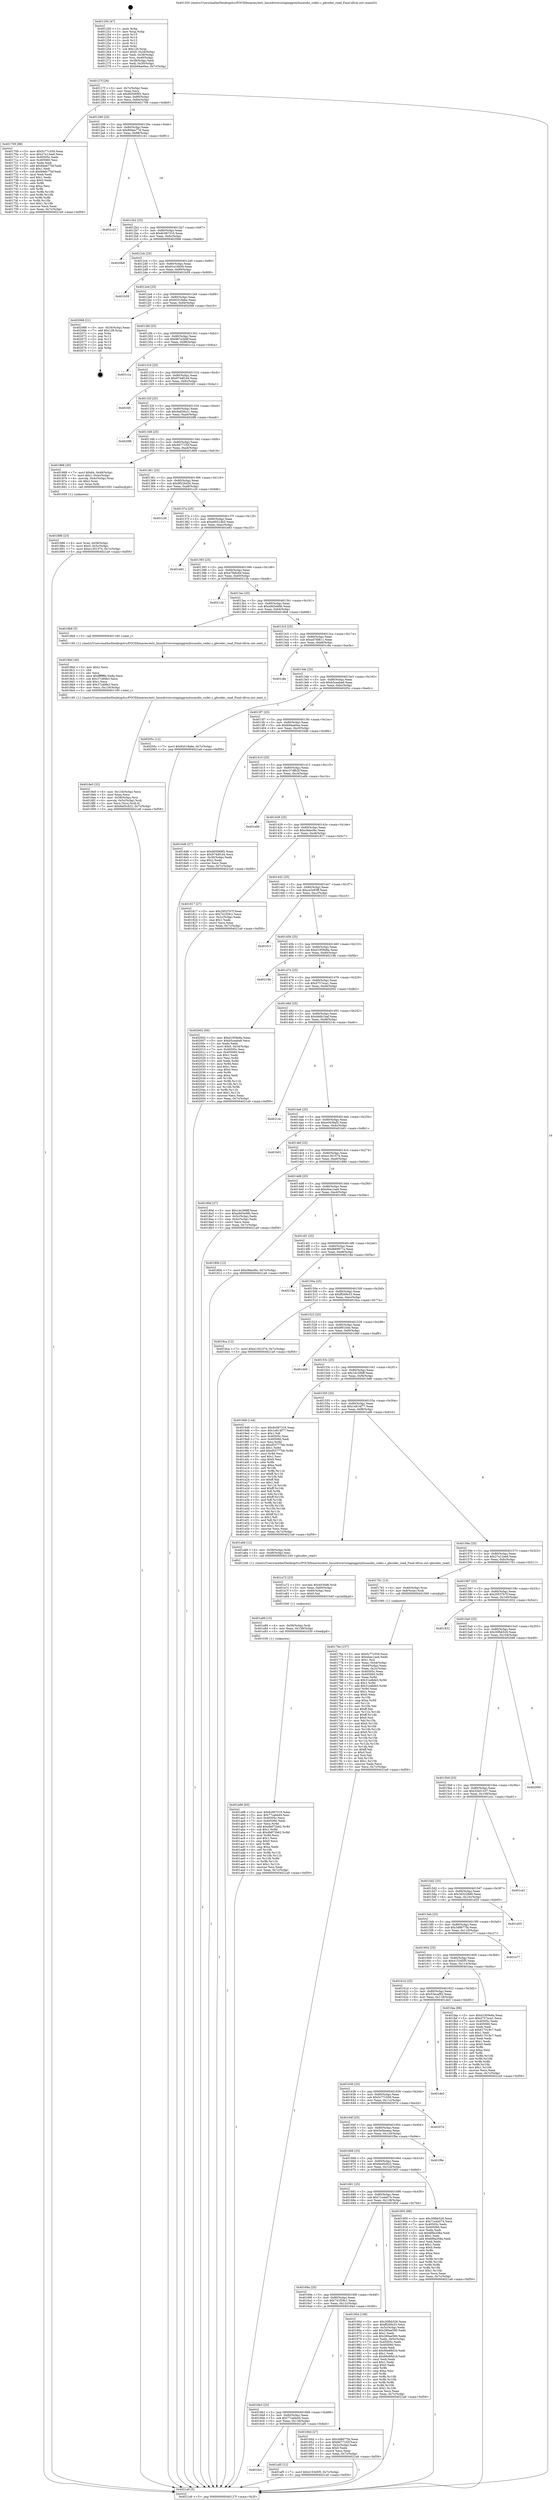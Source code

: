 digraph "0x401250" {
  label = "0x401250 (/mnt/c/Users/mathe/Desktop/tcc/POCII/binaries/extr_linuxdriversstaginggreybusaudio_codec.c_gbcodec_read_Final-ollvm.out::main(0))"
  labelloc = "t"
  node[shape=record]

  Entry [label="",width=0.3,height=0.3,shape=circle,fillcolor=black,style=filled]
  "0x40127f" [label="{
     0x40127f [26]\l
     | [instrs]\l
     &nbsp;&nbsp;0x40127f \<+3\>: mov -0x7c(%rbp),%eax\l
     &nbsp;&nbsp;0x401282 \<+2\>: mov %eax,%ecx\l
     &nbsp;&nbsp;0x401284 \<+6\>: sub $0x805069f2,%ecx\l
     &nbsp;&nbsp;0x40128a \<+3\>: mov %eax,-0x80(%rbp)\l
     &nbsp;&nbsp;0x40128d \<+6\>: mov %ecx,-0x84(%rbp)\l
     &nbsp;&nbsp;0x401293 \<+6\>: je 0000000000401709 \<main+0x4b9\>\l
  }"]
  "0x401709" [label="{
     0x401709 [88]\l
     | [instrs]\l
     &nbsp;&nbsp;0x401709 \<+5\>: mov $0x5c77c559,%eax\l
     &nbsp;&nbsp;0x40170e \<+5\>: mov $0x27e12ee8,%ecx\l
     &nbsp;&nbsp;0x401713 \<+7\>: mov 0x40505c,%edx\l
     &nbsp;&nbsp;0x40171a \<+7\>: mov 0x405060,%esi\l
     &nbsp;&nbsp;0x401721 \<+2\>: mov %edx,%edi\l
     &nbsp;&nbsp;0x401723 \<+6\>: add $0x84eb77bf,%edi\l
     &nbsp;&nbsp;0x401729 \<+3\>: sub $0x1,%edi\l
     &nbsp;&nbsp;0x40172c \<+6\>: sub $0x84eb77bf,%edi\l
     &nbsp;&nbsp;0x401732 \<+3\>: imul %edi,%edx\l
     &nbsp;&nbsp;0x401735 \<+3\>: and $0x1,%edx\l
     &nbsp;&nbsp;0x401738 \<+3\>: cmp $0x0,%edx\l
     &nbsp;&nbsp;0x40173b \<+4\>: sete %r8b\l
     &nbsp;&nbsp;0x40173f \<+3\>: cmp $0xa,%esi\l
     &nbsp;&nbsp;0x401742 \<+4\>: setl %r9b\l
     &nbsp;&nbsp;0x401746 \<+3\>: mov %r8b,%r10b\l
     &nbsp;&nbsp;0x401749 \<+3\>: and %r9b,%r10b\l
     &nbsp;&nbsp;0x40174c \<+3\>: xor %r9b,%r8b\l
     &nbsp;&nbsp;0x40174f \<+3\>: or %r8b,%r10b\l
     &nbsp;&nbsp;0x401752 \<+4\>: test $0x1,%r10b\l
     &nbsp;&nbsp;0x401756 \<+3\>: cmovne %ecx,%eax\l
     &nbsp;&nbsp;0x401759 \<+3\>: mov %eax,-0x7c(%rbp)\l
     &nbsp;&nbsp;0x40175c \<+5\>: jmp 00000000004021a9 \<main+0xf59\>\l
  }"]
  "0x401299" [label="{
     0x401299 [25]\l
     | [instrs]\l
     &nbsp;&nbsp;0x401299 \<+5\>: jmp 000000000040129e \<main+0x4e\>\l
     &nbsp;&nbsp;0x40129e \<+3\>: mov -0x80(%rbp),%eax\l
     &nbsp;&nbsp;0x4012a1 \<+5\>: sub $0x80dee77d,%eax\l
     &nbsp;&nbsp;0x4012a6 \<+6\>: mov %eax,-0x88(%rbp)\l
     &nbsp;&nbsp;0x4012ac \<+6\>: je 0000000000401c41 \<main+0x9f1\>\l
  }"]
  Exit [label="",width=0.3,height=0.3,shape=circle,fillcolor=black,style=filled,peripheries=2]
  "0x401c41" [label="{
     0x401c41\l
  }", style=dashed]
  "0x4012b2" [label="{
     0x4012b2 [25]\l
     | [instrs]\l
     &nbsp;&nbsp;0x4012b2 \<+5\>: jmp 00000000004012b7 \<main+0x67\>\l
     &nbsp;&nbsp;0x4012b7 \<+3\>: mov -0x80(%rbp),%eax\l
     &nbsp;&nbsp;0x4012ba \<+5\>: sub $0x8c087316,%eax\l
     &nbsp;&nbsp;0x4012bf \<+6\>: mov %eax,-0x8c(%rbp)\l
     &nbsp;&nbsp;0x4012c5 \<+6\>: je 00000000004020b8 \<main+0xe68\>\l
  }"]
  "0x4016cc" [label="{
     0x4016cc\l
  }", style=dashed]
  "0x4020b8" [label="{
     0x4020b8\l
  }", style=dashed]
  "0x4012cb" [label="{
     0x4012cb [25]\l
     | [instrs]\l
     &nbsp;&nbsp;0x4012cb \<+5\>: jmp 00000000004012d0 \<main+0x80\>\l
     &nbsp;&nbsp;0x4012d0 \<+3\>: mov -0x80(%rbp),%eax\l
     &nbsp;&nbsp;0x4012d3 \<+5\>: sub $0x91e16b59,%eax\l
     &nbsp;&nbsp;0x4012d8 \<+6\>: mov %eax,-0x90(%rbp)\l
     &nbsp;&nbsp;0x4012de \<+6\>: je 0000000000401b59 \<main+0x909\>\l
  }"]
  "0x401af5" [label="{
     0x401af5 [12]\l
     | [instrs]\l
     &nbsp;&nbsp;0x401af5 \<+7\>: movl $0x4153d5f5,-0x7c(%rbp)\l
     &nbsp;&nbsp;0x401afc \<+5\>: jmp 00000000004021a9 \<main+0xf59\>\l
  }"]
  "0x401b59" [label="{
     0x401b59\l
  }", style=dashed]
  "0x4012e4" [label="{
     0x4012e4 [25]\l
     | [instrs]\l
     &nbsp;&nbsp;0x4012e4 \<+5\>: jmp 00000000004012e9 \<main+0x99\>\l
     &nbsp;&nbsp;0x4012e9 \<+3\>: mov -0x80(%rbp),%eax\l
     &nbsp;&nbsp;0x4012ec \<+5\>: sub $0x92018abe,%eax\l
     &nbsp;&nbsp;0x4012f1 \<+6\>: mov %eax,-0x94(%rbp)\l
     &nbsp;&nbsp;0x4012f7 \<+6\>: je 0000000000402068 \<main+0xe18\>\l
  }"]
  "0x401a98" [label="{
     0x401a98 [93]\l
     | [instrs]\l
     &nbsp;&nbsp;0x401a98 \<+5\>: mov $0x8c087316,%eax\l
     &nbsp;&nbsp;0x401a9d \<+5\>: mov $0x77cabb44,%esi\l
     &nbsp;&nbsp;0x401aa2 \<+7\>: mov 0x40505c,%ecx\l
     &nbsp;&nbsp;0x401aa9 \<+7\>: mov 0x405060,%edx\l
     &nbsp;&nbsp;0x401ab0 \<+3\>: mov %ecx,%r8d\l
     &nbsp;&nbsp;0x401ab3 \<+7\>: add $0xdb872b62,%r8d\l
     &nbsp;&nbsp;0x401aba \<+4\>: sub $0x1,%r8d\l
     &nbsp;&nbsp;0x401abe \<+7\>: sub $0xdb872b62,%r8d\l
     &nbsp;&nbsp;0x401ac5 \<+4\>: imul %r8d,%ecx\l
     &nbsp;&nbsp;0x401ac9 \<+3\>: and $0x1,%ecx\l
     &nbsp;&nbsp;0x401acc \<+3\>: cmp $0x0,%ecx\l
     &nbsp;&nbsp;0x401acf \<+4\>: sete %r9b\l
     &nbsp;&nbsp;0x401ad3 \<+3\>: cmp $0xa,%edx\l
     &nbsp;&nbsp;0x401ad6 \<+4\>: setl %r10b\l
     &nbsp;&nbsp;0x401ada \<+3\>: mov %r9b,%r11b\l
     &nbsp;&nbsp;0x401add \<+3\>: and %r10b,%r11b\l
     &nbsp;&nbsp;0x401ae0 \<+3\>: xor %r10b,%r9b\l
     &nbsp;&nbsp;0x401ae3 \<+3\>: or %r9b,%r11b\l
     &nbsp;&nbsp;0x401ae6 \<+4\>: test $0x1,%r11b\l
     &nbsp;&nbsp;0x401aea \<+3\>: cmovne %esi,%eax\l
     &nbsp;&nbsp;0x401aed \<+3\>: mov %eax,-0x7c(%rbp)\l
     &nbsp;&nbsp;0x401af0 \<+5\>: jmp 00000000004021a9 \<main+0xf59\>\l
  }"]
  "0x402068" [label="{
     0x402068 [21]\l
     | [instrs]\l
     &nbsp;&nbsp;0x402068 \<+3\>: mov -0x34(%rbp),%eax\l
     &nbsp;&nbsp;0x40206b \<+7\>: add $0x128,%rsp\l
     &nbsp;&nbsp;0x402072 \<+1\>: pop %rbx\l
     &nbsp;&nbsp;0x402073 \<+2\>: pop %r12\l
     &nbsp;&nbsp;0x402075 \<+2\>: pop %r13\l
     &nbsp;&nbsp;0x402077 \<+2\>: pop %r14\l
     &nbsp;&nbsp;0x402079 \<+2\>: pop %r15\l
     &nbsp;&nbsp;0x40207b \<+1\>: pop %rbp\l
     &nbsp;&nbsp;0x40207c \<+1\>: ret\l
  }"]
  "0x4012fd" [label="{
     0x4012fd [25]\l
     | [instrs]\l
     &nbsp;&nbsp;0x4012fd \<+5\>: jmp 0000000000401302 \<main+0xb2\>\l
     &nbsp;&nbsp;0x401302 \<+3\>: mov -0x80(%rbp),%eax\l
     &nbsp;&nbsp;0x401305 \<+5\>: sub $0x967e2b9f,%eax\l
     &nbsp;&nbsp;0x40130a \<+6\>: mov %eax,-0x98(%rbp)\l
     &nbsp;&nbsp;0x401310 \<+6\>: je 0000000000401c1a \<main+0x9ca\>\l
  }"]
  "0x401a89" [label="{
     0x401a89 [15]\l
     | [instrs]\l
     &nbsp;&nbsp;0x401a89 \<+4\>: mov -0x58(%rbp),%rdi\l
     &nbsp;&nbsp;0x401a8d \<+6\>: mov %eax,-0x138(%rbp)\l
     &nbsp;&nbsp;0x401a93 \<+5\>: call 0000000000401030 \<free@plt\>\l
     | [calls]\l
     &nbsp;&nbsp;0x401030 \{1\} (unknown)\l
  }"]
  "0x401c1a" [label="{
     0x401c1a\l
  }", style=dashed]
  "0x401316" [label="{
     0x401316 [25]\l
     | [instrs]\l
     &nbsp;&nbsp;0x401316 \<+5\>: jmp 000000000040131b \<main+0xcb\>\l
     &nbsp;&nbsp;0x40131b \<+3\>: mov -0x80(%rbp),%eax\l
     &nbsp;&nbsp;0x40131e \<+5\>: sub $0x974df1d4,%eax\l
     &nbsp;&nbsp;0x401323 \<+6\>: mov %eax,-0x9c(%rbp)\l
     &nbsp;&nbsp;0x401329 \<+6\>: je 00000000004016f1 \<main+0x4a1\>\l
  }"]
  "0x401a72" [label="{
     0x401a72 [23]\l
     | [instrs]\l
     &nbsp;&nbsp;0x401a72 \<+10\>: movabs $0x4030d6,%rdi\l
     &nbsp;&nbsp;0x401a7c \<+3\>: mov %eax,-0x60(%rbp)\l
     &nbsp;&nbsp;0x401a7f \<+3\>: mov -0x60(%rbp),%esi\l
     &nbsp;&nbsp;0x401a82 \<+2\>: mov $0x0,%al\l
     &nbsp;&nbsp;0x401a84 \<+5\>: call 0000000000401040 \<printf@plt\>\l
     | [calls]\l
     &nbsp;&nbsp;0x401040 \{1\} (unknown)\l
  }"]
  "0x4016f1" [label="{
     0x4016f1\l
  }", style=dashed]
  "0x40132f" [label="{
     0x40132f [25]\l
     | [instrs]\l
     &nbsp;&nbsp;0x40132f \<+5\>: jmp 0000000000401334 \<main+0xe4\>\l
     &nbsp;&nbsp;0x401334 \<+3\>: mov -0x80(%rbp),%eax\l
     &nbsp;&nbsp;0x401337 \<+5\>: sub $0x9ad36cc1,%eax\l
     &nbsp;&nbsp;0x40133c \<+6\>: mov %eax,-0xa0(%rbp)\l
     &nbsp;&nbsp;0x401342 \<+6\>: je 00000000004020f6 \<main+0xea6\>\l
  }"]
  "0x4018e5" [label="{
     0x4018e5 [32]\l
     | [instrs]\l
     &nbsp;&nbsp;0x4018e5 \<+6\>: mov -0x134(%rbp),%ecx\l
     &nbsp;&nbsp;0x4018eb \<+3\>: imul %eax,%ecx\l
     &nbsp;&nbsp;0x4018ee \<+4\>: mov -0x58(%rbp),%rsi\l
     &nbsp;&nbsp;0x4018f2 \<+4\>: movslq -0x5c(%rbp),%rdi\l
     &nbsp;&nbsp;0x4018f6 \<+3\>: mov %ecx,(%rsi,%rdi,4)\l
     &nbsp;&nbsp;0x4018f9 \<+7\>: movl $0x6ed5c822,-0x7c(%rbp)\l
     &nbsp;&nbsp;0x401900 \<+5\>: jmp 00000000004021a9 \<main+0xf59\>\l
  }"]
  "0x4020f6" [label="{
     0x4020f6\l
  }", style=dashed]
  "0x401348" [label="{
     0x401348 [25]\l
     | [instrs]\l
     &nbsp;&nbsp;0x401348 \<+5\>: jmp 000000000040134d \<main+0xfd\>\l
     &nbsp;&nbsp;0x40134d \<+3\>: mov -0x80(%rbp),%eax\l
     &nbsp;&nbsp;0x401350 \<+5\>: sub $0x9d771f2f,%eax\l
     &nbsp;&nbsp;0x401355 \<+6\>: mov %eax,-0xa4(%rbp)\l
     &nbsp;&nbsp;0x40135b \<+6\>: je 0000000000401868 \<main+0x618\>\l
  }"]
  "0x4018bd" [label="{
     0x4018bd [40]\l
     | [instrs]\l
     &nbsp;&nbsp;0x4018bd \<+5\>: mov $0x2,%ecx\l
     &nbsp;&nbsp;0x4018c2 \<+1\>: cltd\l
     &nbsp;&nbsp;0x4018c3 \<+2\>: idiv %ecx\l
     &nbsp;&nbsp;0x4018c5 \<+6\>: imul $0xfffffffe,%edx,%ecx\l
     &nbsp;&nbsp;0x4018cb \<+6\>: sub $0x37cd0fe3,%ecx\l
     &nbsp;&nbsp;0x4018d1 \<+3\>: add $0x1,%ecx\l
     &nbsp;&nbsp;0x4018d4 \<+6\>: add $0x37cd0fe3,%ecx\l
     &nbsp;&nbsp;0x4018da \<+6\>: mov %ecx,-0x134(%rbp)\l
     &nbsp;&nbsp;0x4018e0 \<+5\>: call 0000000000401160 \<next_i\>\l
     | [calls]\l
     &nbsp;&nbsp;0x401160 \{1\} (/mnt/c/Users/mathe/Desktop/tcc/POCII/binaries/extr_linuxdriversstaginggreybusaudio_codec.c_gbcodec_read_Final-ollvm.out::next_i)\l
  }"]
  "0x401868" [label="{
     0x401868 [30]\l
     | [instrs]\l
     &nbsp;&nbsp;0x401868 \<+7\>: movl $0x64,-0x48(%rbp)\l
     &nbsp;&nbsp;0x40186f \<+7\>: movl $0x1,-0x4c(%rbp)\l
     &nbsp;&nbsp;0x401876 \<+4\>: movslq -0x4c(%rbp),%rax\l
     &nbsp;&nbsp;0x40187a \<+4\>: shl $0x2,%rax\l
     &nbsp;&nbsp;0x40187e \<+3\>: mov %rax,%rdi\l
     &nbsp;&nbsp;0x401881 \<+5\>: call 0000000000401050 \<malloc@plt\>\l
     | [calls]\l
     &nbsp;&nbsp;0x401050 \{1\} (unknown)\l
  }"]
  "0x401361" [label="{
     0x401361 [25]\l
     | [instrs]\l
     &nbsp;&nbsp;0x401361 \<+5\>: jmp 0000000000401366 \<main+0x116\>\l
     &nbsp;&nbsp;0x401366 \<+3\>: mov -0x80(%rbp),%eax\l
     &nbsp;&nbsp;0x401369 \<+5\>: sub $0x9f226d26,%eax\l
     &nbsp;&nbsp;0x40136e \<+6\>: mov %eax,-0xa8(%rbp)\l
     &nbsp;&nbsp;0x401374 \<+6\>: je 0000000000401c26 \<main+0x9d6\>\l
  }"]
  "0x401886" [label="{
     0x401886 [23]\l
     | [instrs]\l
     &nbsp;&nbsp;0x401886 \<+4\>: mov %rax,-0x58(%rbp)\l
     &nbsp;&nbsp;0x40188a \<+7\>: movl $0x0,-0x5c(%rbp)\l
     &nbsp;&nbsp;0x401891 \<+7\>: movl $0xe1301574,-0x7c(%rbp)\l
     &nbsp;&nbsp;0x401898 \<+5\>: jmp 00000000004021a9 \<main+0xf59\>\l
  }"]
  "0x401c26" [label="{
     0x401c26\l
  }", style=dashed]
  "0x40137a" [label="{
     0x40137a [25]\l
     | [instrs]\l
     &nbsp;&nbsp;0x40137a \<+5\>: jmp 000000000040137f \<main+0x12f\>\l
     &nbsp;&nbsp;0x40137f \<+3\>: mov -0x80(%rbp),%eax\l
     &nbsp;&nbsp;0x401382 \<+5\>: sub $0xa00514b5,%eax\l
     &nbsp;&nbsp;0x401387 \<+6\>: mov %eax,-0xac(%rbp)\l
     &nbsp;&nbsp;0x40138d \<+6\>: je 0000000000401e83 \<main+0xc33\>\l
  }"]
  "0x4016b3" [label="{
     0x4016b3 [25]\l
     | [instrs]\l
     &nbsp;&nbsp;0x4016b3 \<+5\>: jmp 00000000004016b8 \<main+0x468\>\l
     &nbsp;&nbsp;0x4016b8 \<+3\>: mov -0x80(%rbp),%eax\l
     &nbsp;&nbsp;0x4016bb \<+5\>: sub $0x77cabb44,%eax\l
     &nbsp;&nbsp;0x4016c0 \<+6\>: mov %eax,-0x130(%rbp)\l
     &nbsp;&nbsp;0x4016c6 \<+6\>: je 0000000000401af5 \<main+0x8a5\>\l
  }"]
  "0x401e83" [label="{
     0x401e83\l
  }", style=dashed]
  "0x401393" [label="{
     0x401393 [25]\l
     | [instrs]\l
     &nbsp;&nbsp;0x401393 \<+5\>: jmp 0000000000401398 \<main+0x148\>\l
     &nbsp;&nbsp;0x401398 \<+3\>: mov -0x80(%rbp),%eax\l
     &nbsp;&nbsp;0x40139b \<+5\>: sub $0xa7fa9c6d,%eax\l
     &nbsp;&nbsp;0x4013a0 \<+6\>: mov %eax,-0xb0(%rbp)\l
     &nbsp;&nbsp;0x4013a6 \<+6\>: je 000000000040212b \<main+0xedb\>\l
  }"]
  "0x40184d" [label="{
     0x40184d [27]\l
     | [instrs]\l
     &nbsp;&nbsp;0x40184d \<+5\>: mov $0x3d8677fa,%eax\l
     &nbsp;&nbsp;0x401852 \<+5\>: mov $0x9d771f2f,%ecx\l
     &nbsp;&nbsp;0x401857 \<+3\>: mov -0x2c(%rbp),%edx\l
     &nbsp;&nbsp;0x40185a \<+3\>: cmp $0x0,%edx\l
     &nbsp;&nbsp;0x40185d \<+3\>: cmove %ecx,%eax\l
     &nbsp;&nbsp;0x401860 \<+3\>: mov %eax,-0x7c(%rbp)\l
     &nbsp;&nbsp;0x401863 \<+5\>: jmp 00000000004021a9 \<main+0xf59\>\l
  }"]
  "0x40212b" [label="{
     0x40212b\l
  }", style=dashed]
  "0x4013ac" [label="{
     0x4013ac [25]\l
     | [instrs]\l
     &nbsp;&nbsp;0x4013ac \<+5\>: jmp 00000000004013b1 \<main+0x161\>\l
     &nbsp;&nbsp;0x4013b1 \<+3\>: mov -0x80(%rbp),%eax\l
     &nbsp;&nbsp;0x4013b4 \<+5\>: sub $0xa9d3e49b,%eax\l
     &nbsp;&nbsp;0x4013b9 \<+6\>: mov %eax,-0xb4(%rbp)\l
     &nbsp;&nbsp;0x4013bf \<+6\>: je 00000000004018b8 \<main+0x668\>\l
  }"]
  "0x40169a" [label="{
     0x40169a [25]\l
     | [instrs]\l
     &nbsp;&nbsp;0x40169a \<+5\>: jmp 000000000040169f \<main+0x44f\>\l
     &nbsp;&nbsp;0x40169f \<+3\>: mov -0x80(%rbp),%eax\l
     &nbsp;&nbsp;0x4016a2 \<+5\>: sub $0x741f29c1,%eax\l
     &nbsp;&nbsp;0x4016a7 \<+6\>: mov %eax,-0x12c(%rbp)\l
     &nbsp;&nbsp;0x4016ad \<+6\>: je 000000000040184d \<main+0x5fd\>\l
  }"]
  "0x4018b8" [label="{
     0x4018b8 [5]\l
     | [instrs]\l
     &nbsp;&nbsp;0x4018b8 \<+5\>: call 0000000000401160 \<next_i\>\l
     | [calls]\l
     &nbsp;&nbsp;0x401160 \{1\} (/mnt/c/Users/mathe/Desktop/tcc/POCII/binaries/extr_linuxdriversstaginggreybusaudio_codec.c_gbcodec_read_Final-ollvm.out::next_i)\l
  }"]
  "0x4013c5" [label="{
     0x4013c5 [25]\l
     | [instrs]\l
     &nbsp;&nbsp;0x4013c5 \<+5\>: jmp 00000000004013ca \<main+0x17a\>\l
     &nbsp;&nbsp;0x4013ca \<+3\>: mov -0x80(%rbp),%eax\l
     &nbsp;&nbsp;0x4013cd \<+5\>: sub $0xad7fd611,%eax\l
     &nbsp;&nbsp;0x4013d2 \<+6\>: mov %eax,-0xb8(%rbp)\l
     &nbsp;&nbsp;0x4013d8 \<+6\>: je 0000000000401c8e \<main+0xa3e\>\l
  }"]
  "0x40195d" [label="{
     0x40195d [109]\l
     | [instrs]\l
     &nbsp;&nbsp;0x40195d \<+5\>: mov $0x30fbb526,%eax\l
     &nbsp;&nbsp;0x401962 \<+5\>: mov $0xff269e33,%ecx\l
     &nbsp;&nbsp;0x401967 \<+3\>: mov -0x5c(%rbp),%edx\l
     &nbsp;&nbsp;0x40196a \<+6\>: add $0x280ae590,%edx\l
     &nbsp;&nbsp;0x401970 \<+3\>: add $0x1,%edx\l
     &nbsp;&nbsp;0x401973 \<+6\>: sub $0x280ae590,%edx\l
     &nbsp;&nbsp;0x401979 \<+3\>: mov %edx,-0x5c(%rbp)\l
     &nbsp;&nbsp;0x40197c \<+7\>: mov 0x40505c,%edx\l
     &nbsp;&nbsp;0x401983 \<+7\>: mov 0x405060,%esi\l
     &nbsp;&nbsp;0x40198a \<+2\>: mov %edx,%edi\l
     &nbsp;&nbsp;0x40198c \<+6\>: add $0x66e89d1b,%edi\l
     &nbsp;&nbsp;0x401992 \<+3\>: sub $0x1,%edi\l
     &nbsp;&nbsp;0x401995 \<+6\>: sub $0x66e89d1b,%edi\l
     &nbsp;&nbsp;0x40199b \<+3\>: imul %edi,%edx\l
     &nbsp;&nbsp;0x40199e \<+3\>: and $0x1,%edx\l
     &nbsp;&nbsp;0x4019a1 \<+3\>: cmp $0x0,%edx\l
     &nbsp;&nbsp;0x4019a4 \<+4\>: sete %r8b\l
     &nbsp;&nbsp;0x4019a8 \<+3\>: cmp $0xa,%esi\l
     &nbsp;&nbsp;0x4019ab \<+4\>: setl %r9b\l
     &nbsp;&nbsp;0x4019af \<+3\>: mov %r8b,%r10b\l
     &nbsp;&nbsp;0x4019b2 \<+3\>: and %r9b,%r10b\l
     &nbsp;&nbsp;0x4019b5 \<+3\>: xor %r9b,%r8b\l
     &nbsp;&nbsp;0x4019b8 \<+3\>: or %r8b,%r10b\l
     &nbsp;&nbsp;0x4019bb \<+4\>: test $0x1,%r10b\l
     &nbsp;&nbsp;0x4019bf \<+3\>: cmovne %ecx,%eax\l
     &nbsp;&nbsp;0x4019c2 \<+3\>: mov %eax,-0x7c(%rbp)\l
     &nbsp;&nbsp;0x4019c5 \<+5\>: jmp 00000000004021a9 \<main+0xf59\>\l
  }"]
  "0x401c8e" [label="{
     0x401c8e\l
  }", style=dashed]
  "0x4013de" [label="{
     0x4013de [25]\l
     | [instrs]\l
     &nbsp;&nbsp;0x4013de \<+5\>: jmp 00000000004013e3 \<main+0x193\>\l
     &nbsp;&nbsp;0x4013e3 \<+3\>: mov -0x80(%rbp),%eax\l
     &nbsp;&nbsp;0x4013e6 \<+5\>: sub $0xb5ceaba8,%eax\l
     &nbsp;&nbsp;0x4013eb \<+6\>: mov %eax,-0xbc(%rbp)\l
     &nbsp;&nbsp;0x4013f1 \<+6\>: je 000000000040205c \<main+0xe0c\>\l
  }"]
  "0x401681" [label="{
     0x401681 [25]\l
     | [instrs]\l
     &nbsp;&nbsp;0x401681 \<+5\>: jmp 0000000000401686 \<main+0x436\>\l
     &nbsp;&nbsp;0x401686 \<+3\>: mov -0x80(%rbp),%eax\l
     &nbsp;&nbsp;0x401689 \<+5\>: sub $0x71e4a074,%eax\l
     &nbsp;&nbsp;0x40168e \<+6\>: mov %eax,-0x128(%rbp)\l
     &nbsp;&nbsp;0x401694 \<+6\>: je 000000000040195d \<main+0x70d\>\l
  }"]
  "0x40205c" [label="{
     0x40205c [12]\l
     | [instrs]\l
     &nbsp;&nbsp;0x40205c \<+7\>: movl $0x92018abe,-0x7c(%rbp)\l
     &nbsp;&nbsp;0x402063 \<+5\>: jmp 00000000004021a9 \<main+0xf59\>\l
  }"]
  "0x4013f7" [label="{
     0x4013f7 [25]\l
     | [instrs]\l
     &nbsp;&nbsp;0x4013f7 \<+5\>: jmp 00000000004013fc \<main+0x1ac\>\l
     &nbsp;&nbsp;0x4013fc \<+3\>: mov -0x80(%rbp),%eax\l
     &nbsp;&nbsp;0x4013ff \<+5\>: sub $0xb94ae0ea,%eax\l
     &nbsp;&nbsp;0x401404 \<+6\>: mov %eax,-0xc0(%rbp)\l
     &nbsp;&nbsp;0x40140a \<+6\>: je 00000000004016d6 \<main+0x486\>\l
  }"]
  "0x401905" [label="{
     0x401905 [88]\l
     | [instrs]\l
     &nbsp;&nbsp;0x401905 \<+5\>: mov $0x30fbb526,%eax\l
     &nbsp;&nbsp;0x40190a \<+5\>: mov $0x71e4a074,%ecx\l
     &nbsp;&nbsp;0x40190f \<+7\>: mov 0x40505c,%edx\l
     &nbsp;&nbsp;0x401916 \<+7\>: mov 0x405060,%esi\l
     &nbsp;&nbsp;0x40191d \<+2\>: mov %edx,%edi\l
     &nbsp;&nbsp;0x40191f \<+6\>: sub $0x6f9a208a,%edi\l
     &nbsp;&nbsp;0x401925 \<+3\>: sub $0x1,%edi\l
     &nbsp;&nbsp;0x401928 \<+6\>: add $0x6f9a208a,%edi\l
     &nbsp;&nbsp;0x40192e \<+3\>: imul %edi,%edx\l
     &nbsp;&nbsp;0x401931 \<+3\>: and $0x1,%edx\l
     &nbsp;&nbsp;0x401934 \<+3\>: cmp $0x0,%edx\l
     &nbsp;&nbsp;0x401937 \<+4\>: sete %r8b\l
     &nbsp;&nbsp;0x40193b \<+3\>: cmp $0xa,%esi\l
     &nbsp;&nbsp;0x40193e \<+4\>: setl %r9b\l
     &nbsp;&nbsp;0x401942 \<+3\>: mov %r8b,%r10b\l
     &nbsp;&nbsp;0x401945 \<+3\>: and %r9b,%r10b\l
     &nbsp;&nbsp;0x401948 \<+3\>: xor %r9b,%r8b\l
     &nbsp;&nbsp;0x40194b \<+3\>: or %r8b,%r10b\l
     &nbsp;&nbsp;0x40194e \<+4\>: test $0x1,%r10b\l
     &nbsp;&nbsp;0x401952 \<+3\>: cmovne %ecx,%eax\l
     &nbsp;&nbsp;0x401955 \<+3\>: mov %eax,-0x7c(%rbp)\l
     &nbsp;&nbsp;0x401958 \<+5\>: jmp 00000000004021a9 \<main+0xf59\>\l
  }"]
  "0x4016d6" [label="{
     0x4016d6 [27]\l
     | [instrs]\l
     &nbsp;&nbsp;0x4016d6 \<+5\>: mov $0x805069f2,%eax\l
     &nbsp;&nbsp;0x4016db \<+5\>: mov $0x974df1d4,%ecx\l
     &nbsp;&nbsp;0x4016e0 \<+3\>: mov -0x30(%rbp),%edx\l
     &nbsp;&nbsp;0x4016e3 \<+3\>: cmp $0x2,%edx\l
     &nbsp;&nbsp;0x4016e6 \<+3\>: cmovne %ecx,%eax\l
     &nbsp;&nbsp;0x4016e9 \<+3\>: mov %eax,-0x7c(%rbp)\l
     &nbsp;&nbsp;0x4016ec \<+5\>: jmp 00000000004021a9 \<main+0xf59\>\l
  }"]
  "0x401410" [label="{
     0x401410 [25]\l
     | [instrs]\l
     &nbsp;&nbsp;0x401410 \<+5\>: jmp 0000000000401415 \<main+0x1c5\>\l
     &nbsp;&nbsp;0x401415 \<+3\>: mov -0x80(%rbp),%eax\l
     &nbsp;&nbsp;0x401418 \<+5\>: sub $0xc37dfb2f,%eax\l
     &nbsp;&nbsp;0x40141d \<+6\>: mov %eax,-0xc4(%rbp)\l
     &nbsp;&nbsp;0x401423 \<+6\>: je 0000000000401e6b \<main+0xc1b\>\l
  }"]
  "0x4021a9" [label="{
     0x4021a9 [5]\l
     | [instrs]\l
     &nbsp;&nbsp;0x4021a9 \<+5\>: jmp 000000000040127f \<main+0x2f\>\l
  }"]
  "0x401250" [label="{
     0x401250 [47]\l
     | [instrs]\l
     &nbsp;&nbsp;0x401250 \<+1\>: push %rbp\l
     &nbsp;&nbsp;0x401251 \<+3\>: mov %rsp,%rbp\l
     &nbsp;&nbsp;0x401254 \<+2\>: push %r15\l
     &nbsp;&nbsp;0x401256 \<+2\>: push %r14\l
     &nbsp;&nbsp;0x401258 \<+2\>: push %r13\l
     &nbsp;&nbsp;0x40125a \<+2\>: push %r12\l
     &nbsp;&nbsp;0x40125c \<+1\>: push %rbx\l
     &nbsp;&nbsp;0x40125d \<+7\>: sub $0x128,%rsp\l
     &nbsp;&nbsp;0x401264 \<+7\>: movl $0x0,-0x34(%rbp)\l
     &nbsp;&nbsp;0x40126b \<+3\>: mov %edi,-0x38(%rbp)\l
     &nbsp;&nbsp;0x40126e \<+4\>: mov %rsi,-0x40(%rbp)\l
     &nbsp;&nbsp;0x401272 \<+3\>: mov -0x38(%rbp),%edi\l
     &nbsp;&nbsp;0x401275 \<+3\>: mov %edi,-0x30(%rbp)\l
     &nbsp;&nbsp;0x401278 \<+7\>: movl $0xb94ae0ea,-0x7c(%rbp)\l
  }"]
  "0x401668" [label="{
     0x401668 [25]\l
     | [instrs]\l
     &nbsp;&nbsp;0x401668 \<+5\>: jmp 000000000040166d \<main+0x41d\>\l
     &nbsp;&nbsp;0x40166d \<+3\>: mov -0x80(%rbp),%eax\l
     &nbsp;&nbsp;0x401670 \<+5\>: sub $0x6ed5c822,%eax\l
     &nbsp;&nbsp;0x401675 \<+6\>: mov %eax,-0x124(%rbp)\l
     &nbsp;&nbsp;0x40167b \<+6\>: je 0000000000401905 \<main+0x6b5\>\l
  }"]
  "0x401e6b" [label="{
     0x401e6b\l
  }", style=dashed]
  "0x401429" [label="{
     0x401429 [25]\l
     | [instrs]\l
     &nbsp;&nbsp;0x401429 \<+5\>: jmp 000000000040142e \<main+0x1de\>\l
     &nbsp;&nbsp;0x40142e \<+3\>: mov -0x80(%rbp),%eax\l
     &nbsp;&nbsp;0x401431 \<+5\>: sub $0xc9decf4c,%eax\l
     &nbsp;&nbsp;0x401436 \<+6\>: mov %eax,-0xc8(%rbp)\l
     &nbsp;&nbsp;0x40143c \<+6\>: je 0000000000401817 \<main+0x5c7\>\l
  }"]
  "0x401f9e" [label="{
     0x401f9e\l
  }", style=dashed]
  "0x401817" [label="{
     0x401817 [27]\l
     | [instrs]\l
     &nbsp;&nbsp;0x401817 \<+5\>: mov $0x29537b7f,%eax\l
     &nbsp;&nbsp;0x40181c \<+5\>: mov $0x741f29c1,%ecx\l
     &nbsp;&nbsp;0x401821 \<+3\>: mov -0x2c(%rbp),%edx\l
     &nbsp;&nbsp;0x401824 \<+3\>: cmp $0x1,%edx\l
     &nbsp;&nbsp;0x401827 \<+3\>: cmovl %ecx,%eax\l
     &nbsp;&nbsp;0x40182a \<+3\>: mov %eax,-0x7c(%rbp)\l
     &nbsp;&nbsp;0x40182d \<+5\>: jmp 00000000004021a9 \<main+0xf59\>\l
  }"]
  "0x401442" [label="{
     0x401442 [25]\l
     | [instrs]\l
     &nbsp;&nbsp;0x401442 \<+5\>: jmp 0000000000401447 \<main+0x1f7\>\l
     &nbsp;&nbsp;0x401447 \<+3\>: mov -0x80(%rbp),%eax\l
     &nbsp;&nbsp;0x40144a \<+5\>: sub $0xce2e93ff,%eax\l
     &nbsp;&nbsp;0x40144f \<+6\>: mov %eax,-0xcc(%rbp)\l
     &nbsp;&nbsp;0x401455 \<+6\>: je 0000000000401f13 \<main+0xcc3\>\l
  }"]
  "0x40164f" [label="{
     0x40164f [25]\l
     | [instrs]\l
     &nbsp;&nbsp;0x40164f \<+5\>: jmp 0000000000401654 \<main+0x404\>\l
     &nbsp;&nbsp;0x401654 \<+3\>: mov -0x80(%rbp),%eax\l
     &nbsp;&nbsp;0x401657 \<+5\>: sub $0x5e5beeea,%eax\l
     &nbsp;&nbsp;0x40165c \<+6\>: mov %eax,-0x120(%rbp)\l
     &nbsp;&nbsp;0x401662 \<+6\>: je 0000000000401f9e \<main+0xd4e\>\l
  }"]
  "0x401f13" [label="{
     0x401f13\l
  }", style=dashed]
  "0x40145b" [label="{
     0x40145b [25]\l
     | [instrs]\l
     &nbsp;&nbsp;0x40145b \<+5\>: jmp 0000000000401460 \<main+0x210\>\l
     &nbsp;&nbsp;0x401460 \<+3\>: mov -0x80(%rbp),%eax\l
     &nbsp;&nbsp;0x401463 \<+5\>: sub $0xd1959e8a,%eax\l
     &nbsp;&nbsp;0x401468 \<+6\>: mov %eax,-0xd0(%rbp)\l
     &nbsp;&nbsp;0x40146e \<+6\>: je 000000000040219b \<main+0xf4b\>\l
  }"]
  "0x40207d" [label="{
     0x40207d\l
  }", style=dashed]
  "0x40219b" [label="{
     0x40219b\l
  }", style=dashed]
  "0x401474" [label="{
     0x401474 [25]\l
     | [instrs]\l
     &nbsp;&nbsp;0x401474 \<+5\>: jmp 0000000000401479 \<main+0x229\>\l
     &nbsp;&nbsp;0x401479 \<+3\>: mov -0x80(%rbp),%eax\l
     &nbsp;&nbsp;0x40147c \<+5\>: sub $0xd757eca1,%eax\l
     &nbsp;&nbsp;0x401481 \<+6\>: mov %eax,-0xd4(%rbp)\l
     &nbsp;&nbsp;0x401487 \<+6\>: je 0000000000402002 \<main+0xdb2\>\l
  }"]
  "0x401636" [label="{
     0x401636 [25]\l
     | [instrs]\l
     &nbsp;&nbsp;0x401636 \<+5\>: jmp 000000000040163b \<main+0x3eb\>\l
     &nbsp;&nbsp;0x40163b \<+3\>: mov -0x80(%rbp),%eax\l
     &nbsp;&nbsp;0x40163e \<+5\>: sub $0x5c77c559,%eax\l
     &nbsp;&nbsp;0x401643 \<+6\>: mov %eax,-0x11c(%rbp)\l
     &nbsp;&nbsp;0x401649 \<+6\>: je 000000000040207d \<main+0xe2d\>\l
  }"]
  "0x402002" [label="{
     0x402002 [90]\l
     | [instrs]\l
     &nbsp;&nbsp;0x402002 \<+5\>: mov $0xd1959e8a,%eax\l
     &nbsp;&nbsp;0x402007 \<+5\>: mov $0xb5ceaba8,%ecx\l
     &nbsp;&nbsp;0x40200c \<+2\>: xor %edx,%edx\l
     &nbsp;&nbsp;0x40200e \<+7\>: movl $0x0,-0x34(%rbp)\l
     &nbsp;&nbsp;0x402015 \<+7\>: mov 0x40505c,%esi\l
     &nbsp;&nbsp;0x40201c \<+7\>: mov 0x405060,%edi\l
     &nbsp;&nbsp;0x402023 \<+3\>: sub $0x1,%edx\l
     &nbsp;&nbsp;0x402026 \<+3\>: mov %esi,%r8d\l
     &nbsp;&nbsp;0x402029 \<+3\>: add %edx,%r8d\l
     &nbsp;&nbsp;0x40202c \<+4\>: imul %r8d,%esi\l
     &nbsp;&nbsp;0x402030 \<+3\>: and $0x1,%esi\l
     &nbsp;&nbsp;0x402033 \<+3\>: cmp $0x0,%esi\l
     &nbsp;&nbsp;0x402036 \<+4\>: sete %r9b\l
     &nbsp;&nbsp;0x40203a \<+3\>: cmp $0xa,%edi\l
     &nbsp;&nbsp;0x40203d \<+4\>: setl %r10b\l
     &nbsp;&nbsp;0x402041 \<+3\>: mov %r9b,%r11b\l
     &nbsp;&nbsp;0x402044 \<+3\>: and %r10b,%r11b\l
     &nbsp;&nbsp;0x402047 \<+3\>: xor %r10b,%r9b\l
     &nbsp;&nbsp;0x40204a \<+3\>: or %r9b,%r11b\l
     &nbsp;&nbsp;0x40204d \<+4\>: test $0x1,%r11b\l
     &nbsp;&nbsp;0x402051 \<+3\>: cmovne %ecx,%eax\l
     &nbsp;&nbsp;0x402054 \<+3\>: mov %eax,-0x7c(%rbp)\l
     &nbsp;&nbsp;0x402057 \<+5\>: jmp 00000000004021a9 \<main+0xf59\>\l
  }"]
  "0x40148d" [label="{
     0x40148d [25]\l
     | [instrs]\l
     &nbsp;&nbsp;0x40148d \<+5\>: jmp 0000000000401492 \<main+0x242\>\l
     &nbsp;&nbsp;0x401492 \<+3\>: mov -0x80(%rbp),%eax\l
     &nbsp;&nbsp;0x401495 \<+5\>: sub $0xdddb1baf,%eax\l
     &nbsp;&nbsp;0x40149a \<+6\>: mov %eax,-0xd8(%rbp)\l
     &nbsp;&nbsp;0x4014a0 \<+6\>: je 000000000040214c \<main+0xefc\>\l
  }"]
  "0x401de5" [label="{
     0x401de5\l
  }", style=dashed]
  "0x40214c" [label="{
     0x40214c\l
  }", style=dashed]
  "0x4014a6" [label="{
     0x4014a6 [25]\l
     | [instrs]\l
     &nbsp;&nbsp;0x4014a6 \<+5\>: jmp 00000000004014ab \<main+0x25b\>\l
     &nbsp;&nbsp;0x4014ab \<+3\>: mov -0x80(%rbp),%eax\l
     &nbsp;&nbsp;0x4014ae \<+5\>: sub $0xe0438af2,%eax\l
     &nbsp;&nbsp;0x4014b3 \<+6\>: mov %eax,-0xdc(%rbp)\l
     &nbsp;&nbsp;0x4014b9 \<+6\>: je 0000000000401b01 \<main+0x8b1\>\l
  }"]
  "0x40161d" [label="{
     0x40161d [25]\l
     | [instrs]\l
     &nbsp;&nbsp;0x40161d \<+5\>: jmp 0000000000401622 \<main+0x3d2\>\l
     &nbsp;&nbsp;0x401622 \<+3\>: mov -0x80(%rbp),%eax\l
     &nbsp;&nbsp;0x401625 \<+5\>: sub $0x53ecaf92,%eax\l
     &nbsp;&nbsp;0x40162a \<+6\>: mov %eax,-0x118(%rbp)\l
     &nbsp;&nbsp;0x401630 \<+6\>: je 0000000000401de5 \<main+0xb95\>\l
  }"]
  "0x401b01" [label="{
     0x401b01\l
  }", style=dashed]
  "0x4014bf" [label="{
     0x4014bf [25]\l
     | [instrs]\l
     &nbsp;&nbsp;0x4014bf \<+5\>: jmp 00000000004014c4 \<main+0x274\>\l
     &nbsp;&nbsp;0x4014c4 \<+3\>: mov -0x80(%rbp),%eax\l
     &nbsp;&nbsp;0x4014c7 \<+5\>: sub $0xe1301574,%eax\l
     &nbsp;&nbsp;0x4014cc \<+6\>: mov %eax,-0xe0(%rbp)\l
     &nbsp;&nbsp;0x4014d2 \<+6\>: je 000000000040189d \<main+0x64d\>\l
  }"]
  "0x401faa" [label="{
     0x401faa [88]\l
     | [instrs]\l
     &nbsp;&nbsp;0x401faa \<+5\>: mov $0xd1959e8a,%eax\l
     &nbsp;&nbsp;0x401faf \<+5\>: mov $0xd757eca1,%ecx\l
     &nbsp;&nbsp;0x401fb4 \<+7\>: mov 0x40505c,%edx\l
     &nbsp;&nbsp;0x401fbb \<+7\>: mov 0x405060,%esi\l
     &nbsp;&nbsp;0x401fc2 \<+2\>: mov %edx,%edi\l
     &nbsp;&nbsp;0x401fc4 \<+6\>: sub $0x617019c7,%edi\l
     &nbsp;&nbsp;0x401fca \<+3\>: sub $0x1,%edi\l
     &nbsp;&nbsp;0x401fcd \<+6\>: add $0x617019c7,%edi\l
     &nbsp;&nbsp;0x401fd3 \<+3\>: imul %edi,%edx\l
     &nbsp;&nbsp;0x401fd6 \<+3\>: and $0x1,%edx\l
     &nbsp;&nbsp;0x401fd9 \<+3\>: cmp $0x0,%edx\l
     &nbsp;&nbsp;0x401fdc \<+4\>: sete %r8b\l
     &nbsp;&nbsp;0x401fe0 \<+3\>: cmp $0xa,%esi\l
     &nbsp;&nbsp;0x401fe3 \<+4\>: setl %r9b\l
     &nbsp;&nbsp;0x401fe7 \<+3\>: mov %r8b,%r10b\l
     &nbsp;&nbsp;0x401fea \<+3\>: and %r9b,%r10b\l
     &nbsp;&nbsp;0x401fed \<+3\>: xor %r9b,%r8b\l
     &nbsp;&nbsp;0x401ff0 \<+3\>: or %r8b,%r10b\l
     &nbsp;&nbsp;0x401ff3 \<+4\>: test $0x1,%r10b\l
     &nbsp;&nbsp;0x401ff7 \<+3\>: cmovne %ecx,%eax\l
     &nbsp;&nbsp;0x401ffa \<+3\>: mov %eax,-0x7c(%rbp)\l
     &nbsp;&nbsp;0x401ffd \<+5\>: jmp 00000000004021a9 \<main+0xf59\>\l
  }"]
  "0x40189d" [label="{
     0x40189d [27]\l
     | [instrs]\l
     &nbsp;&nbsp;0x40189d \<+5\>: mov $0x1dc396ff,%eax\l
     &nbsp;&nbsp;0x4018a2 \<+5\>: mov $0xa9d3e49b,%ecx\l
     &nbsp;&nbsp;0x4018a7 \<+3\>: mov -0x5c(%rbp),%edx\l
     &nbsp;&nbsp;0x4018aa \<+3\>: cmp -0x4c(%rbp),%edx\l
     &nbsp;&nbsp;0x4018ad \<+3\>: cmovl %ecx,%eax\l
     &nbsp;&nbsp;0x4018b0 \<+3\>: mov %eax,-0x7c(%rbp)\l
     &nbsp;&nbsp;0x4018b3 \<+5\>: jmp 00000000004021a9 \<main+0xf59\>\l
  }"]
  "0x4014d8" [label="{
     0x4014d8 [25]\l
     | [instrs]\l
     &nbsp;&nbsp;0x4014d8 \<+5\>: jmp 00000000004014dd \<main+0x28d\>\l
     &nbsp;&nbsp;0x4014dd \<+3\>: mov -0x80(%rbp),%eax\l
     &nbsp;&nbsp;0x4014e0 \<+5\>: sub $0xebac1aa4,%eax\l
     &nbsp;&nbsp;0x4014e5 \<+6\>: mov %eax,-0xe4(%rbp)\l
     &nbsp;&nbsp;0x4014eb \<+6\>: je 000000000040180b \<main+0x5bb\>\l
  }"]
  "0x401604" [label="{
     0x401604 [25]\l
     | [instrs]\l
     &nbsp;&nbsp;0x401604 \<+5\>: jmp 0000000000401609 \<main+0x3b9\>\l
     &nbsp;&nbsp;0x401609 \<+3\>: mov -0x80(%rbp),%eax\l
     &nbsp;&nbsp;0x40160c \<+5\>: sub $0x4153d5f5,%eax\l
     &nbsp;&nbsp;0x401611 \<+6\>: mov %eax,-0x114(%rbp)\l
     &nbsp;&nbsp;0x401617 \<+6\>: je 0000000000401faa \<main+0xd5a\>\l
  }"]
  "0x40180b" [label="{
     0x40180b [12]\l
     | [instrs]\l
     &nbsp;&nbsp;0x40180b \<+7\>: movl $0xc9decf4c,-0x7c(%rbp)\l
     &nbsp;&nbsp;0x401812 \<+5\>: jmp 00000000004021a9 \<main+0xf59\>\l
  }"]
  "0x4014f1" [label="{
     0x4014f1 [25]\l
     | [instrs]\l
     &nbsp;&nbsp;0x4014f1 \<+5\>: jmp 00000000004014f6 \<main+0x2a6\>\l
     &nbsp;&nbsp;0x4014f6 \<+3\>: mov -0x80(%rbp),%eax\l
     &nbsp;&nbsp;0x4014f9 \<+5\>: sub $0xfb69977a,%eax\l
     &nbsp;&nbsp;0x4014fe \<+6\>: mov %eax,-0xe8(%rbp)\l
     &nbsp;&nbsp;0x401504 \<+6\>: je 000000000040218a \<main+0xf3a\>\l
  }"]
  "0x401e77" [label="{
     0x401e77\l
  }", style=dashed]
  "0x40218a" [label="{
     0x40218a\l
  }", style=dashed]
  "0x40150a" [label="{
     0x40150a [25]\l
     | [instrs]\l
     &nbsp;&nbsp;0x40150a \<+5\>: jmp 000000000040150f \<main+0x2bf\>\l
     &nbsp;&nbsp;0x40150f \<+3\>: mov -0x80(%rbp),%eax\l
     &nbsp;&nbsp;0x401512 \<+5\>: sub $0xff269e33,%eax\l
     &nbsp;&nbsp;0x401517 \<+6\>: mov %eax,-0xec(%rbp)\l
     &nbsp;&nbsp;0x40151d \<+6\>: je 00000000004019ca \<main+0x77a\>\l
  }"]
  "0x4015eb" [label="{
     0x4015eb [25]\l
     | [instrs]\l
     &nbsp;&nbsp;0x4015eb \<+5\>: jmp 00000000004015f0 \<main+0x3a0\>\l
     &nbsp;&nbsp;0x4015f0 \<+3\>: mov -0x80(%rbp),%eax\l
     &nbsp;&nbsp;0x4015f3 \<+5\>: sub $0x3d8677fa,%eax\l
     &nbsp;&nbsp;0x4015f8 \<+6\>: mov %eax,-0x110(%rbp)\l
     &nbsp;&nbsp;0x4015fe \<+6\>: je 0000000000401e77 \<main+0xc27\>\l
  }"]
  "0x4019ca" [label="{
     0x4019ca [12]\l
     | [instrs]\l
     &nbsp;&nbsp;0x4019ca \<+7\>: movl $0xe1301574,-0x7c(%rbp)\l
     &nbsp;&nbsp;0x4019d1 \<+5\>: jmp 00000000004021a9 \<main+0xf59\>\l
  }"]
  "0x401523" [label="{
     0x401523 [25]\l
     | [instrs]\l
     &nbsp;&nbsp;0x401523 \<+5\>: jmp 0000000000401528 \<main+0x2d8\>\l
     &nbsp;&nbsp;0x401528 \<+3\>: mov -0x80(%rbp),%eax\l
     &nbsp;&nbsp;0x40152b \<+5\>: sub $0x9f01b0e,%eax\l
     &nbsp;&nbsp;0x401530 \<+6\>: mov %eax,-0xf0(%rbp)\l
     &nbsp;&nbsp;0x401536 \<+6\>: je 0000000000401d49 \<main+0xaf9\>\l
  }"]
  "0x401d55" [label="{
     0x401d55\l
  }", style=dashed]
  "0x401d49" [label="{
     0x401d49\l
  }", style=dashed]
  "0x40153c" [label="{
     0x40153c [25]\l
     | [instrs]\l
     &nbsp;&nbsp;0x40153c \<+5\>: jmp 0000000000401541 \<main+0x2f1\>\l
     &nbsp;&nbsp;0x401541 \<+3\>: mov -0x80(%rbp),%eax\l
     &nbsp;&nbsp;0x401544 \<+5\>: sub $0x1dc396ff,%eax\l
     &nbsp;&nbsp;0x401549 \<+6\>: mov %eax,-0xf4(%rbp)\l
     &nbsp;&nbsp;0x40154f \<+6\>: je 00000000004019d6 \<main+0x786\>\l
  }"]
  "0x4015d2" [label="{
     0x4015d2 [25]\l
     | [instrs]\l
     &nbsp;&nbsp;0x4015d2 \<+5\>: jmp 00000000004015d7 \<main+0x387\>\l
     &nbsp;&nbsp;0x4015d7 \<+3\>: mov -0x80(%rbp),%eax\l
     &nbsp;&nbsp;0x4015da \<+5\>: sub $0x3d3228d9,%eax\l
     &nbsp;&nbsp;0x4015df \<+6\>: mov %eax,-0x10c(%rbp)\l
     &nbsp;&nbsp;0x4015e5 \<+6\>: je 0000000000401d55 \<main+0xb05\>\l
  }"]
  "0x4019d6" [label="{
     0x4019d6 [144]\l
     | [instrs]\l
     &nbsp;&nbsp;0x4019d6 \<+5\>: mov $0x8c087316,%eax\l
     &nbsp;&nbsp;0x4019db \<+5\>: mov $0x1e814f77,%ecx\l
     &nbsp;&nbsp;0x4019e0 \<+2\>: mov $0x1,%dl\l
     &nbsp;&nbsp;0x4019e2 \<+7\>: mov 0x40505c,%esi\l
     &nbsp;&nbsp;0x4019e9 \<+7\>: mov 0x405060,%edi\l
     &nbsp;&nbsp;0x4019f0 \<+3\>: mov %esi,%r8d\l
     &nbsp;&nbsp;0x4019f3 \<+7\>: sub $0xd53777bb,%r8d\l
     &nbsp;&nbsp;0x4019fa \<+4\>: sub $0x1,%r8d\l
     &nbsp;&nbsp;0x4019fe \<+7\>: add $0xd53777bb,%r8d\l
     &nbsp;&nbsp;0x401a05 \<+4\>: imul %r8d,%esi\l
     &nbsp;&nbsp;0x401a09 \<+3\>: and $0x1,%esi\l
     &nbsp;&nbsp;0x401a0c \<+3\>: cmp $0x0,%esi\l
     &nbsp;&nbsp;0x401a0f \<+4\>: sete %r9b\l
     &nbsp;&nbsp;0x401a13 \<+3\>: cmp $0xa,%edi\l
     &nbsp;&nbsp;0x401a16 \<+4\>: setl %r10b\l
     &nbsp;&nbsp;0x401a1a \<+3\>: mov %r9b,%r11b\l
     &nbsp;&nbsp;0x401a1d \<+4\>: xor $0xff,%r11b\l
     &nbsp;&nbsp;0x401a21 \<+3\>: mov %r10b,%bl\l
     &nbsp;&nbsp;0x401a24 \<+3\>: xor $0xff,%bl\l
     &nbsp;&nbsp;0x401a27 \<+3\>: xor $0x1,%dl\l
     &nbsp;&nbsp;0x401a2a \<+3\>: mov %r11b,%r14b\l
     &nbsp;&nbsp;0x401a2d \<+4\>: and $0xff,%r14b\l
     &nbsp;&nbsp;0x401a31 \<+3\>: and %dl,%r9b\l
     &nbsp;&nbsp;0x401a34 \<+3\>: mov %bl,%r15b\l
     &nbsp;&nbsp;0x401a37 \<+4\>: and $0xff,%r15b\l
     &nbsp;&nbsp;0x401a3b \<+3\>: and %dl,%r10b\l
     &nbsp;&nbsp;0x401a3e \<+3\>: or %r9b,%r14b\l
     &nbsp;&nbsp;0x401a41 \<+3\>: or %r10b,%r15b\l
     &nbsp;&nbsp;0x401a44 \<+3\>: xor %r15b,%r14b\l
     &nbsp;&nbsp;0x401a47 \<+3\>: or %bl,%r11b\l
     &nbsp;&nbsp;0x401a4a \<+4\>: xor $0xff,%r11b\l
     &nbsp;&nbsp;0x401a4e \<+3\>: or $0x1,%dl\l
     &nbsp;&nbsp;0x401a51 \<+3\>: and %dl,%r11b\l
     &nbsp;&nbsp;0x401a54 \<+3\>: or %r11b,%r14b\l
     &nbsp;&nbsp;0x401a57 \<+4\>: test $0x1,%r14b\l
     &nbsp;&nbsp;0x401a5b \<+3\>: cmovne %ecx,%eax\l
     &nbsp;&nbsp;0x401a5e \<+3\>: mov %eax,-0x7c(%rbp)\l
     &nbsp;&nbsp;0x401a61 \<+5\>: jmp 00000000004021a9 \<main+0xf59\>\l
  }"]
  "0x401555" [label="{
     0x401555 [25]\l
     | [instrs]\l
     &nbsp;&nbsp;0x401555 \<+5\>: jmp 000000000040155a \<main+0x30a\>\l
     &nbsp;&nbsp;0x40155a \<+3\>: mov -0x80(%rbp),%eax\l
     &nbsp;&nbsp;0x40155d \<+5\>: sub $0x1e814f77,%eax\l
     &nbsp;&nbsp;0x401562 \<+6\>: mov %eax,-0xf8(%rbp)\l
     &nbsp;&nbsp;0x401568 \<+6\>: je 0000000000401a66 \<main+0x816\>\l
  }"]
  "0x401ce1" [label="{
     0x401ce1\l
  }", style=dashed]
  "0x401a66" [label="{
     0x401a66 [12]\l
     | [instrs]\l
     &nbsp;&nbsp;0x401a66 \<+4\>: mov -0x58(%rbp),%rdi\l
     &nbsp;&nbsp;0x401a6a \<+3\>: mov -0x48(%rbp),%esi\l
     &nbsp;&nbsp;0x401a6d \<+5\>: call 0000000000401240 \<gbcodec_read\>\l
     | [calls]\l
     &nbsp;&nbsp;0x401240 \{1\} (/mnt/c/Users/mathe/Desktop/tcc/POCII/binaries/extr_linuxdriversstaginggreybusaudio_codec.c_gbcodec_read_Final-ollvm.out::gbcodec_read)\l
  }"]
  "0x40156e" [label="{
     0x40156e [25]\l
     | [instrs]\l
     &nbsp;&nbsp;0x40156e \<+5\>: jmp 0000000000401573 \<main+0x323\>\l
     &nbsp;&nbsp;0x401573 \<+3\>: mov -0x80(%rbp),%eax\l
     &nbsp;&nbsp;0x401576 \<+5\>: sub $0x27e12ee8,%eax\l
     &nbsp;&nbsp;0x40157b \<+6\>: mov %eax,-0xfc(%rbp)\l
     &nbsp;&nbsp;0x401581 \<+6\>: je 0000000000401761 \<main+0x511\>\l
  }"]
  "0x4015b9" [label="{
     0x4015b9 [25]\l
     | [instrs]\l
     &nbsp;&nbsp;0x4015b9 \<+5\>: jmp 00000000004015be \<main+0x36e\>\l
     &nbsp;&nbsp;0x4015be \<+3\>: mov -0x80(%rbp),%eax\l
     &nbsp;&nbsp;0x4015c1 \<+5\>: sub $0x32b01437,%eax\l
     &nbsp;&nbsp;0x4015c6 \<+6\>: mov %eax,-0x108(%rbp)\l
     &nbsp;&nbsp;0x4015cc \<+6\>: je 0000000000401ce1 \<main+0xa91\>\l
  }"]
  "0x401761" [label="{
     0x401761 [13]\l
     | [instrs]\l
     &nbsp;&nbsp;0x401761 \<+4\>: mov -0x40(%rbp),%rax\l
     &nbsp;&nbsp;0x401765 \<+4\>: mov 0x8(%rax),%rdi\l
     &nbsp;&nbsp;0x401769 \<+5\>: call 0000000000401060 \<atoi@plt\>\l
     | [calls]\l
     &nbsp;&nbsp;0x401060 \{1\} (unknown)\l
  }"]
  "0x401587" [label="{
     0x401587 [25]\l
     | [instrs]\l
     &nbsp;&nbsp;0x401587 \<+5\>: jmp 000000000040158c \<main+0x33c\>\l
     &nbsp;&nbsp;0x40158c \<+3\>: mov -0x80(%rbp),%eax\l
     &nbsp;&nbsp;0x40158f \<+5\>: sub $0x29537b7f,%eax\l
     &nbsp;&nbsp;0x401594 \<+6\>: mov %eax,-0x100(%rbp)\l
     &nbsp;&nbsp;0x40159a \<+6\>: je 0000000000401832 \<main+0x5e2\>\l
  }"]
  "0x40176e" [label="{
     0x40176e [157]\l
     | [instrs]\l
     &nbsp;&nbsp;0x40176e \<+5\>: mov $0x5c77c559,%ecx\l
     &nbsp;&nbsp;0x401773 \<+5\>: mov $0xebac1aa4,%edx\l
     &nbsp;&nbsp;0x401778 \<+3\>: mov $0x1,%sil\l
     &nbsp;&nbsp;0x40177b \<+3\>: mov %eax,-0x44(%rbp)\l
     &nbsp;&nbsp;0x40177e \<+3\>: mov -0x44(%rbp),%eax\l
     &nbsp;&nbsp;0x401781 \<+3\>: mov %eax,-0x2c(%rbp)\l
     &nbsp;&nbsp;0x401784 \<+7\>: mov 0x40505c,%eax\l
     &nbsp;&nbsp;0x40178b \<+8\>: mov 0x405060,%r8d\l
     &nbsp;&nbsp;0x401793 \<+3\>: mov %eax,%r9d\l
     &nbsp;&nbsp;0x401796 \<+7\>: sub $0x31edbfe5,%r9d\l
     &nbsp;&nbsp;0x40179d \<+4\>: sub $0x1,%r9d\l
     &nbsp;&nbsp;0x4017a1 \<+7\>: add $0x31edbfe5,%r9d\l
     &nbsp;&nbsp;0x4017a8 \<+4\>: imul %r9d,%eax\l
     &nbsp;&nbsp;0x4017ac \<+3\>: and $0x1,%eax\l
     &nbsp;&nbsp;0x4017af \<+3\>: cmp $0x0,%eax\l
     &nbsp;&nbsp;0x4017b2 \<+4\>: sete %r10b\l
     &nbsp;&nbsp;0x4017b6 \<+4\>: cmp $0xa,%r8d\l
     &nbsp;&nbsp;0x4017ba \<+4\>: setl %r11b\l
     &nbsp;&nbsp;0x4017be \<+3\>: mov %r10b,%bl\l
     &nbsp;&nbsp;0x4017c1 \<+3\>: xor $0xff,%bl\l
     &nbsp;&nbsp;0x4017c4 \<+3\>: mov %r11b,%r14b\l
     &nbsp;&nbsp;0x4017c7 \<+4\>: xor $0xff,%r14b\l
     &nbsp;&nbsp;0x4017cb \<+4\>: xor $0x0,%sil\l
     &nbsp;&nbsp;0x4017cf \<+3\>: mov %bl,%r15b\l
     &nbsp;&nbsp;0x4017d2 \<+4\>: and $0x0,%r15b\l
     &nbsp;&nbsp;0x4017d6 \<+3\>: and %sil,%r10b\l
     &nbsp;&nbsp;0x4017d9 \<+3\>: mov %r14b,%r12b\l
     &nbsp;&nbsp;0x4017dc \<+4\>: and $0x0,%r12b\l
     &nbsp;&nbsp;0x4017e0 \<+3\>: and %sil,%r11b\l
     &nbsp;&nbsp;0x4017e3 \<+3\>: or %r10b,%r15b\l
     &nbsp;&nbsp;0x4017e6 \<+3\>: or %r11b,%r12b\l
     &nbsp;&nbsp;0x4017e9 \<+3\>: xor %r12b,%r15b\l
     &nbsp;&nbsp;0x4017ec \<+3\>: or %r14b,%bl\l
     &nbsp;&nbsp;0x4017ef \<+3\>: xor $0xff,%bl\l
     &nbsp;&nbsp;0x4017f2 \<+4\>: or $0x0,%sil\l
     &nbsp;&nbsp;0x4017f6 \<+3\>: and %sil,%bl\l
     &nbsp;&nbsp;0x4017f9 \<+3\>: or %bl,%r15b\l
     &nbsp;&nbsp;0x4017fc \<+4\>: test $0x1,%r15b\l
     &nbsp;&nbsp;0x401800 \<+3\>: cmovne %edx,%ecx\l
     &nbsp;&nbsp;0x401803 \<+3\>: mov %ecx,-0x7c(%rbp)\l
     &nbsp;&nbsp;0x401806 \<+5\>: jmp 00000000004021a9 \<main+0xf59\>\l
  }"]
  "0x402099" [label="{
     0x402099\l
  }", style=dashed]
  "0x401832" [label="{
     0x401832\l
  }", style=dashed]
  "0x4015a0" [label="{
     0x4015a0 [25]\l
     | [instrs]\l
     &nbsp;&nbsp;0x4015a0 \<+5\>: jmp 00000000004015a5 \<main+0x355\>\l
     &nbsp;&nbsp;0x4015a5 \<+3\>: mov -0x80(%rbp),%eax\l
     &nbsp;&nbsp;0x4015a8 \<+5\>: sub $0x30fbb526,%eax\l
     &nbsp;&nbsp;0x4015ad \<+6\>: mov %eax,-0x104(%rbp)\l
     &nbsp;&nbsp;0x4015b3 \<+6\>: je 0000000000402099 \<main+0xe49\>\l
  }"]
  Entry -> "0x401250" [label=" 1"]
  "0x40127f" -> "0x401709" [label=" 1"]
  "0x40127f" -> "0x401299" [label=" 19"]
  "0x402068" -> Exit [label=" 1"]
  "0x401299" -> "0x401c41" [label=" 0"]
  "0x401299" -> "0x4012b2" [label=" 19"]
  "0x40205c" -> "0x4021a9" [label=" 1"]
  "0x4012b2" -> "0x4020b8" [label=" 0"]
  "0x4012b2" -> "0x4012cb" [label=" 19"]
  "0x402002" -> "0x4021a9" [label=" 1"]
  "0x4012cb" -> "0x401b59" [label=" 0"]
  "0x4012cb" -> "0x4012e4" [label=" 19"]
  "0x401faa" -> "0x4021a9" [label=" 1"]
  "0x4012e4" -> "0x402068" [label=" 1"]
  "0x4012e4" -> "0x4012fd" [label=" 18"]
  "0x4016b3" -> "0x4016cc" [label=" 0"]
  "0x4012fd" -> "0x401c1a" [label=" 0"]
  "0x4012fd" -> "0x401316" [label=" 18"]
  "0x4016b3" -> "0x401af5" [label=" 1"]
  "0x401316" -> "0x4016f1" [label=" 0"]
  "0x401316" -> "0x40132f" [label=" 18"]
  "0x401af5" -> "0x4021a9" [label=" 1"]
  "0x40132f" -> "0x4020f6" [label=" 0"]
  "0x40132f" -> "0x401348" [label=" 18"]
  "0x401a98" -> "0x4021a9" [label=" 1"]
  "0x401348" -> "0x401868" [label=" 1"]
  "0x401348" -> "0x401361" [label=" 17"]
  "0x401a89" -> "0x401a98" [label=" 1"]
  "0x401361" -> "0x401c26" [label=" 0"]
  "0x401361" -> "0x40137a" [label=" 17"]
  "0x401a72" -> "0x401a89" [label=" 1"]
  "0x40137a" -> "0x401e83" [label=" 0"]
  "0x40137a" -> "0x401393" [label=" 17"]
  "0x401a66" -> "0x401a72" [label=" 1"]
  "0x401393" -> "0x40212b" [label=" 0"]
  "0x401393" -> "0x4013ac" [label=" 17"]
  "0x4019d6" -> "0x4021a9" [label=" 1"]
  "0x4013ac" -> "0x4018b8" [label=" 1"]
  "0x4013ac" -> "0x4013c5" [label=" 16"]
  "0x40195d" -> "0x4021a9" [label=" 1"]
  "0x4013c5" -> "0x401c8e" [label=" 0"]
  "0x4013c5" -> "0x4013de" [label=" 16"]
  "0x401905" -> "0x4021a9" [label=" 1"]
  "0x4013de" -> "0x40205c" [label=" 1"]
  "0x4013de" -> "0x4013f7" [label=" 15"]
  "0x4018bd" -> "0x4018e5" [label=" 1"]
  "0x4013f7" -> "0x4016d6" [label=" 1"]
  "0x4013f7" -> "0x401410" [label=" 14"]
  "0x4016d6" -> "0x4021a9" [label=" 1"]
  "0x401250" -> "0x40127f" [label=" 1"]
  "0x4021a9" -> "0x40127f" [label=" 19"]
  "0x401709" -> "0x4021a9" [label=" 1"]
  "0x4018b8" -> "0x4018bd" [label=" 1"]
  "0x401410" -> "0x401e6b" [label=" 0"]
  "0x401410" -> "0x401429" [label=" 14"]
  "0x401886" -> "0x4021a9" [label=" 1"]
  "0x401429" -> "0x401817" [label=" 1"]
  "0x401429" -> "0x401442" [label=" 13"]
  "0x401868" -> "0x401886" [label=" 1"]
  "0x401442" -> "0x401f13" [label=" 0"]
  "0x401442" -> "0x40145b" [label=" 13"]
  "0x40169a" -> "0x4016b3" [label=" 1"]
  "0x40145b" -> "0x40219b" [label=" 0"]
  "0x40145b" -> "0x401474" [label=" 13"]
  "0x40169a" -> "0x40184d" [label=" 1"]
  "0x401474" -> "0x402002" [label=" 1"]
  "0x401474" -> "0x40148d" [label=" 12"]
  "0x401681" -> "0x40169a" [label=" 2"]
  "0x40148d" -> "0x40214c" [label=" 0"]
  "0x40148d" -> "0x4014a6" [label=" 12"]
  "0x401681" -> "0x40195d" [label=" 1"]
  "0x4014a6" -> "0x401b01" [label=" 0"]
  "0x4014a6" -> "0x4014bf" [label=" 12"]
  "0x401668" -> "0x401681" [label=" 3"]
  "0x4014bf" -> "0x40189d" [label=" 2"]
  "0x4014bf" -> "0x4014d8" [label=" 10"]
  "0x401668" -> "0x401905" [label=" 1"]
  "0x4014d8" -> "0x40180b" [label=" 1"]
  "0x4014d8" -> "0x4014f1" [label=" 9"]
  "0x40164f" -> "0x401668" [label=" 4"]
  "0x4014f1" -> "0x40218a" [label=" 0"]
  "0x4014f1" -> "0x40150a" [label=" 9"]
  "0x40164f" -> "0x401f9e" [label=" 0"]
  "0x40150a" -> "0x4019ca" [label=" 1"]
  "0x40150a" -> "0x401523" [label=" 8"]
  "0x401636" -> "0x40164f" [label=" 4"]
  "0x401523" -> "0x401d49" [label=" 0"]
  "0x401523" -> "0x40153c" [label=" 8"]
  "0x401636" -> "0x40207d" [label=" 0"]
  "0x40153c" -> "0x4019d6" [label=" 1"]
  "0x40153c" -> "0x401555" [label=" 7"]
  "0x40161d" -> "0x401636" [label=" 4"]
  "0x401555" -> "0x401a66" [label=" 1"]
  "0x401555" -> "0x40156e" [label=" 6"]
  "0x40161d" -> "0x401de5" [label=" 0"]
  "0x40156e" -> "0x401761" [label=" 1"]
  "0x40156e" -> "0x401587" [label=" 5"]
  "0x401761" -> "0x40176e" [label=" 1"]
  "0x40176e" -> "0x4021a9" [label=" 1"]
  "0x40180b" -> "0x4021a9" [label=" 1"]
  "0x401817" -> "0x4021a9" [label=" 1"]
  "0x401604" -> "0x40161d" [label=" 4"]
  "0x401587" -> "0x401832" [label=" 0"]
  "0x401587" -> "0x4015a0" [label=" 5"]
  "0x401604" -> "0x401faa" [label=" 1"]
  "0x4015a0" -> "0x402099" [label=" 0"]
  "0x4015a0" -> "0x4015b9" [label=" 5"]
  "0x4018e5" -> "0x4021a9" [label=" 1"]
  "0x4015b9" -> "0x401ce1" [label=" 0"]
  "0x4015b9" -> "0x4015d2" [label=" 5"]
  "0x4019ca" -> "0x4021a9" [label=" 1"]
  "0x4015d2" -> "0x401d55" [label=" 0"]
  "0x4015d2" -> "0x4015eb" [label=" 5"]
  "0x40184d" -> "0x4021a9" [label=" 1"]
  "0x4015eb" -> "0x401e77" [label=" 0"]
  "0x4015eb" -> "0x401604" [label=" 5"]
  "0x40189d" -> "0x4021a9" [label=" 2"]
}
